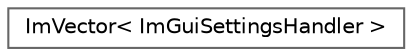 digraph "Graphical Class Hierarchy"
{
 // LATEX_PDF_SIZE
  bgcolor="transparent";
  edge [fontname=Helvetica,fontsize=10,labelfontname=Helvetica,labelfontsize=10];
  node [fontname=Helvetica,fontsize=10,shape=box,height=0.2,width=0.4];
  rankdir="LR";
  Node0 [label="ImVector\< ImGuiSettingsHandler \>",height=0.2,width=0.4,color="grey40", fillcolor="white", style="filled",URL="$struct_im_vector.html",tooltip=" "];
}
